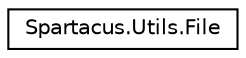 digraph "Gráfico de Hierarquia de Classes"
{
  edge [fontname="Helvetica",fontsize="10",labelfontname="Helvetica",labelfontsize="10"];
  node [fontname="Helvetica",fontsize="10",shape=record];
  rankdir="LR";
  Node1 [label="Spartacus.Utils.File",height=0.2,width=0.4,color="black", fillcolor="white", style="filled",URL="$classSpartacus_1_1Utils_1_1File.html",tooltip="Classe File. Representa um arquivo ou um diretório. Pode ser usado em listas de arquivos para process..."];
}
